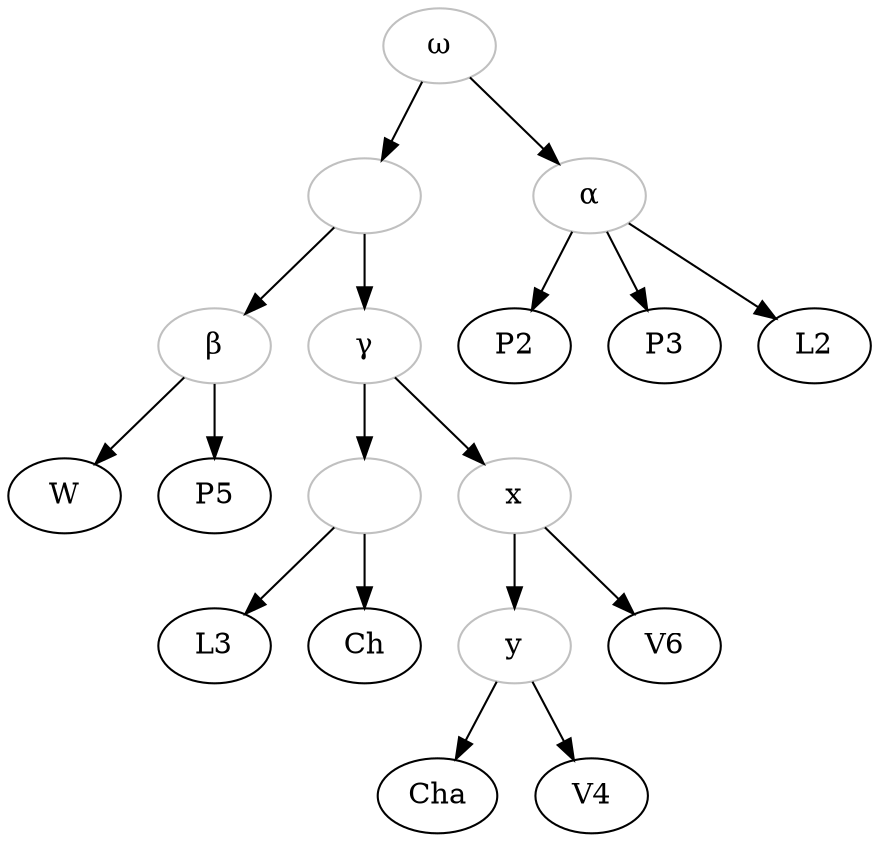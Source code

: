 digraph {
1[label="", color="grey"];
2[label="", color="grey"];
alpha[label="α", color="grey"];
beta[label="β", color="grey"];
gamma[label="γ", color="grey"];
omega[label="ω", color="grey"];
x[color="grey"];
y[color="grey"];
omega->alpha;
alpha->P2;
alpha->P3;
alpha->L2;
omega->1;
1->beta;
beta->W;
beta->P5;
1->gamma;
gamma->2;
2->L3;
2->Ch;
gamma->x;
x->V6;
x->y;
y->Cha;
y->V4;
}
